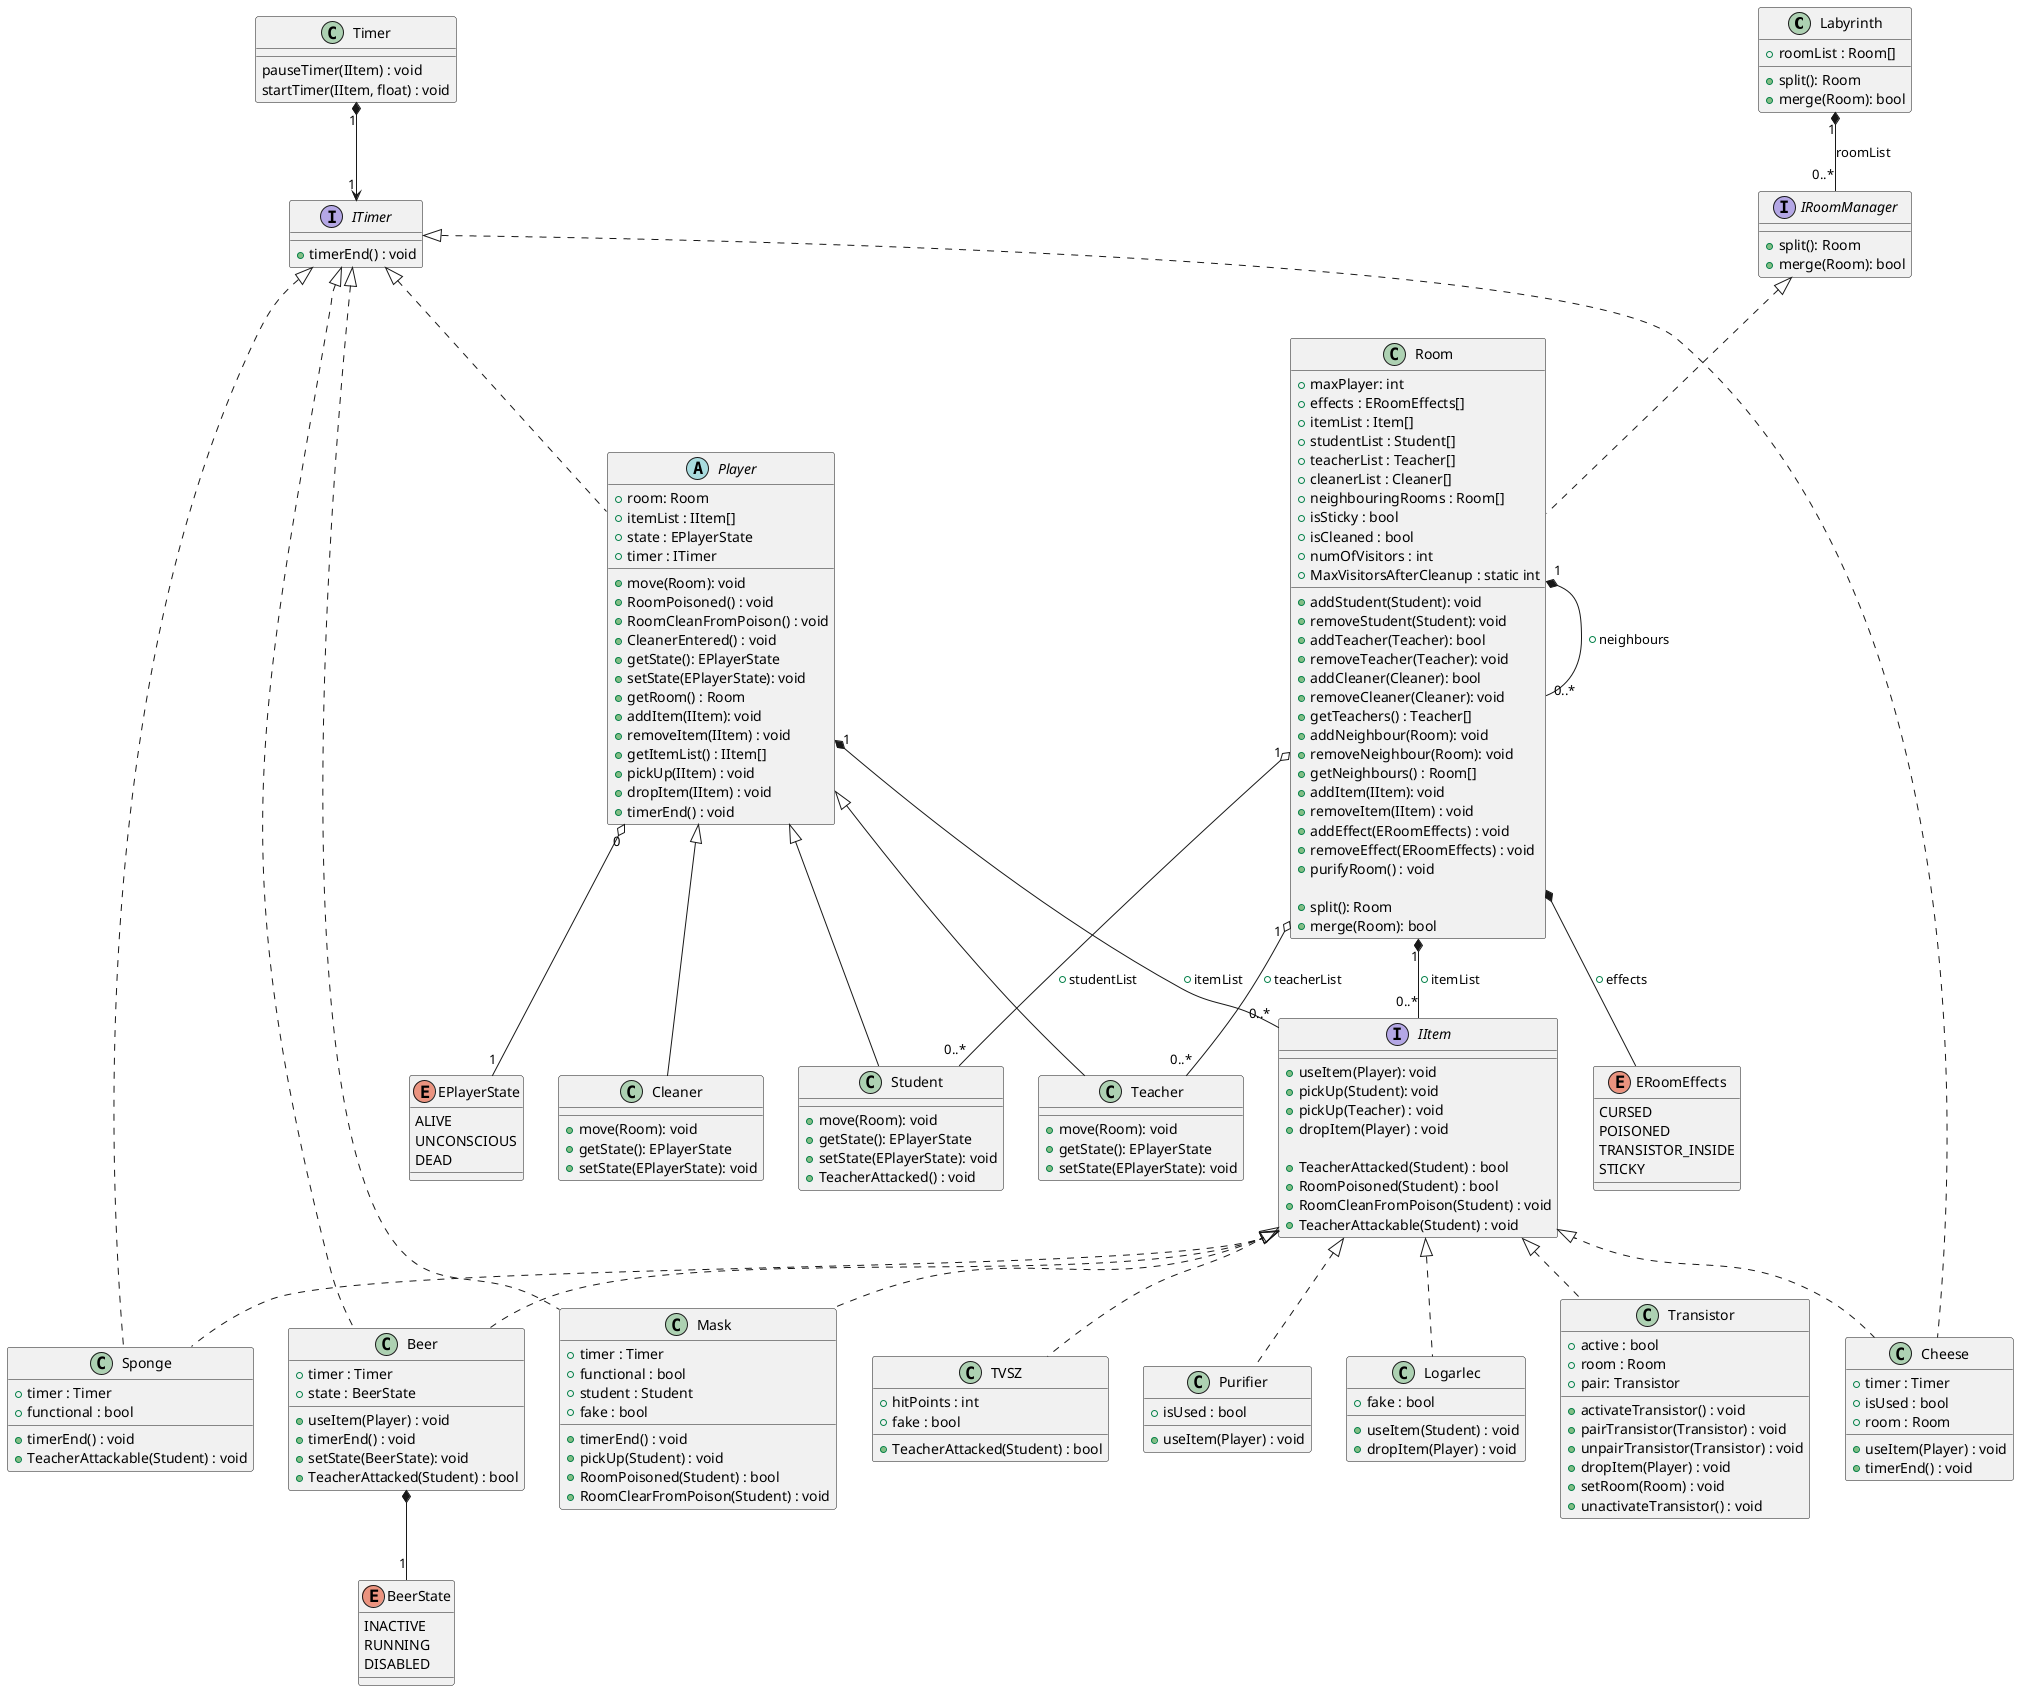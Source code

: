 @startuml UML

class Labyrinth {
    +roomList : Room[]

    + split(): Room
    + merge(Room): bool
}

Labyrinth "1" *-- "0..*" IRoomManager: roomList

interface IRoomManager {
    + split(): Room
    + merge(Room): bool
}

class Room implements IRoomManager {
    + maxPlayer: int
    + effects : ERoomEffects[]
    + itemList : Item[]
    + studentList : Student[]
    + teacherList : Teacher[]
    + cleanerList : Cleaner[]
    + neighbouringRooms : Room[]
    + isSticky : bool
    + isCleaned : bool
    + numOfVisitors : int
    + MaxVisitorsAfterCleanup : static int

    + addStudent(Student): void
    + removeStudent(Student): void
    + addTeacher(Teacher): bool
    + removeTeacher(Teacher): void
    + addCleaner(Cleaner): bool
    + removeCleaner(Cleaner): void
    + getTeachers() : Teacher[]
    + addNeighbour(Room): void
    + removeNeighbour(Room): void
    + getNeighbours() : Room[]
    + addItem(IItem): void
    + removeItem(IItem) : void
    + addEffect(ERoomEffects) : void
    + removeEffect(ERoomEffects) : void
    + purifyRoom() : void

    + split(): Room
    + merge(Room): bool
}

Room "1" o-- "0..*" Student: + studentList
Room "1" o-- "0..*" Teacher: + teacherList
Room "1" *-- "0..*" Room: + neighbours
Room "1" *-- "0..*" IItem: + itemList
Room *-- ERoomEffects: + effects


enum EPlayerState {
    ALIVE
    UNCONSCIOUS
    DEAD
}

abstract class Player implements ITimer{
    + room: Room
    + itemList : IItem[]
    + state : EPlayerState
    + timer : ITimer

    + move(Room): void
    + RoomPoisoned() : void
    + RoomCleanFromPoison() : void
    + CleanerEntered() : void
    + getState(): EPlayerState
    + setState(EPlayerState): void
    + getRoom() : Room
    + addItem(IItem): void
    + removeItem(IItem) : void
    + getItemList() : IItem[]
    + pickUp(IItem) : void
    + dropItem(IItem) : void
    + timerEnd() : void
}

Player "0" o-- "1" EPlayerState
Player "1" *-- "0..*" IItem: + itemList

interface IItem {
    + useItem(Player): void
    + pickUp(Student): void
    + pickUp(Teacher) : void
    + dropItem(Player) : void

    + TeacherAttacked(Student) : bool
    + RoomPoisoned(Student) : bool
    + RoomCleanFromPoison(Student) : void
    + TeacherAttackable(Student) : void
}

class Teacher extends Player {
    + move(Room): void
    + getState(): EPlayerState
    + setState(EPlayerState): void
}

class Student extends Player {
    + move(Room): void
    + getState(): EPlayerState
    + setState(EPlayerState): void
    + TeacherAttacked() : void
}

class Cleaner extends Player {
    + move(Room): void
    + getState(): EPlayerState
    + setState(EPlayerState): void
}

enum ERoomEffects {
    CURSED
    POISONED
    TRANSISTOR_INSIDE
    STICKY
}

interface ITimer {
    + timerEnd() : void
}

class TVSZ implements IItem {
    + hitPoints : int
    + fake : bool

    + TeacherAttacked(Student) : bool
}

class Transistor implements IItem  {
    + active : bool
    + room : Room
    + pair: Transistor

    + activateTransistor() : void
    + pairTransistor(Transistor) : void
    + unpairTransistor(Transistor) : void
    + dropItem(Player) : void
    + setRoom(Room) : void
    + unactivateTransistor() : void
}

enum BeerState {
    INACTIVE
    RUNNING
    DISABLED
}

class Beer implements IItem, ITimer {
    + timer : Timer
    + state : BeerState
    
    + useItem(Player) : void
    + timerEnd() : void
    + setState(BeerState): void
    + TeacherAttacked(Student) : bool
}
Beer *-- "1" BeerState

class Mask implements IItem, ITimer  {
    + timer : Timer
    + functional : bool
    + student : Student
    + fake : bool

    + timerEnd() : void
    + pickUp(Student) : void
    + RoomPoisoned(Student) : bool
    + RoomClearFromPoison(Student) : void

}

class Sponge implements IItem, ITimer {
    + timer : Timer
    + functional : bool

    + timerEnd() : void
    + TeacherAttackable(Student) : void
}

class Cheese implements IItem, ITimer {
    + timer : Timer
    + isUsed : bool
    + room : Room
    
    + useItem(Player) : void
    + timerEnd() : void
}

class Purifier implements IItem {
    + isUsed : bool

    + useItem(Player) : void
}

class Logarlec  implements IItem  {
    + fake : bool

    + useItem(Student) : void
    + dropItem(Player) : void
}

class Timer {
    pauseTimer(IItem) : void
    startTimer(IItem, float) : void
}
Timer "1"*--> "1" ITimer


@enduml

